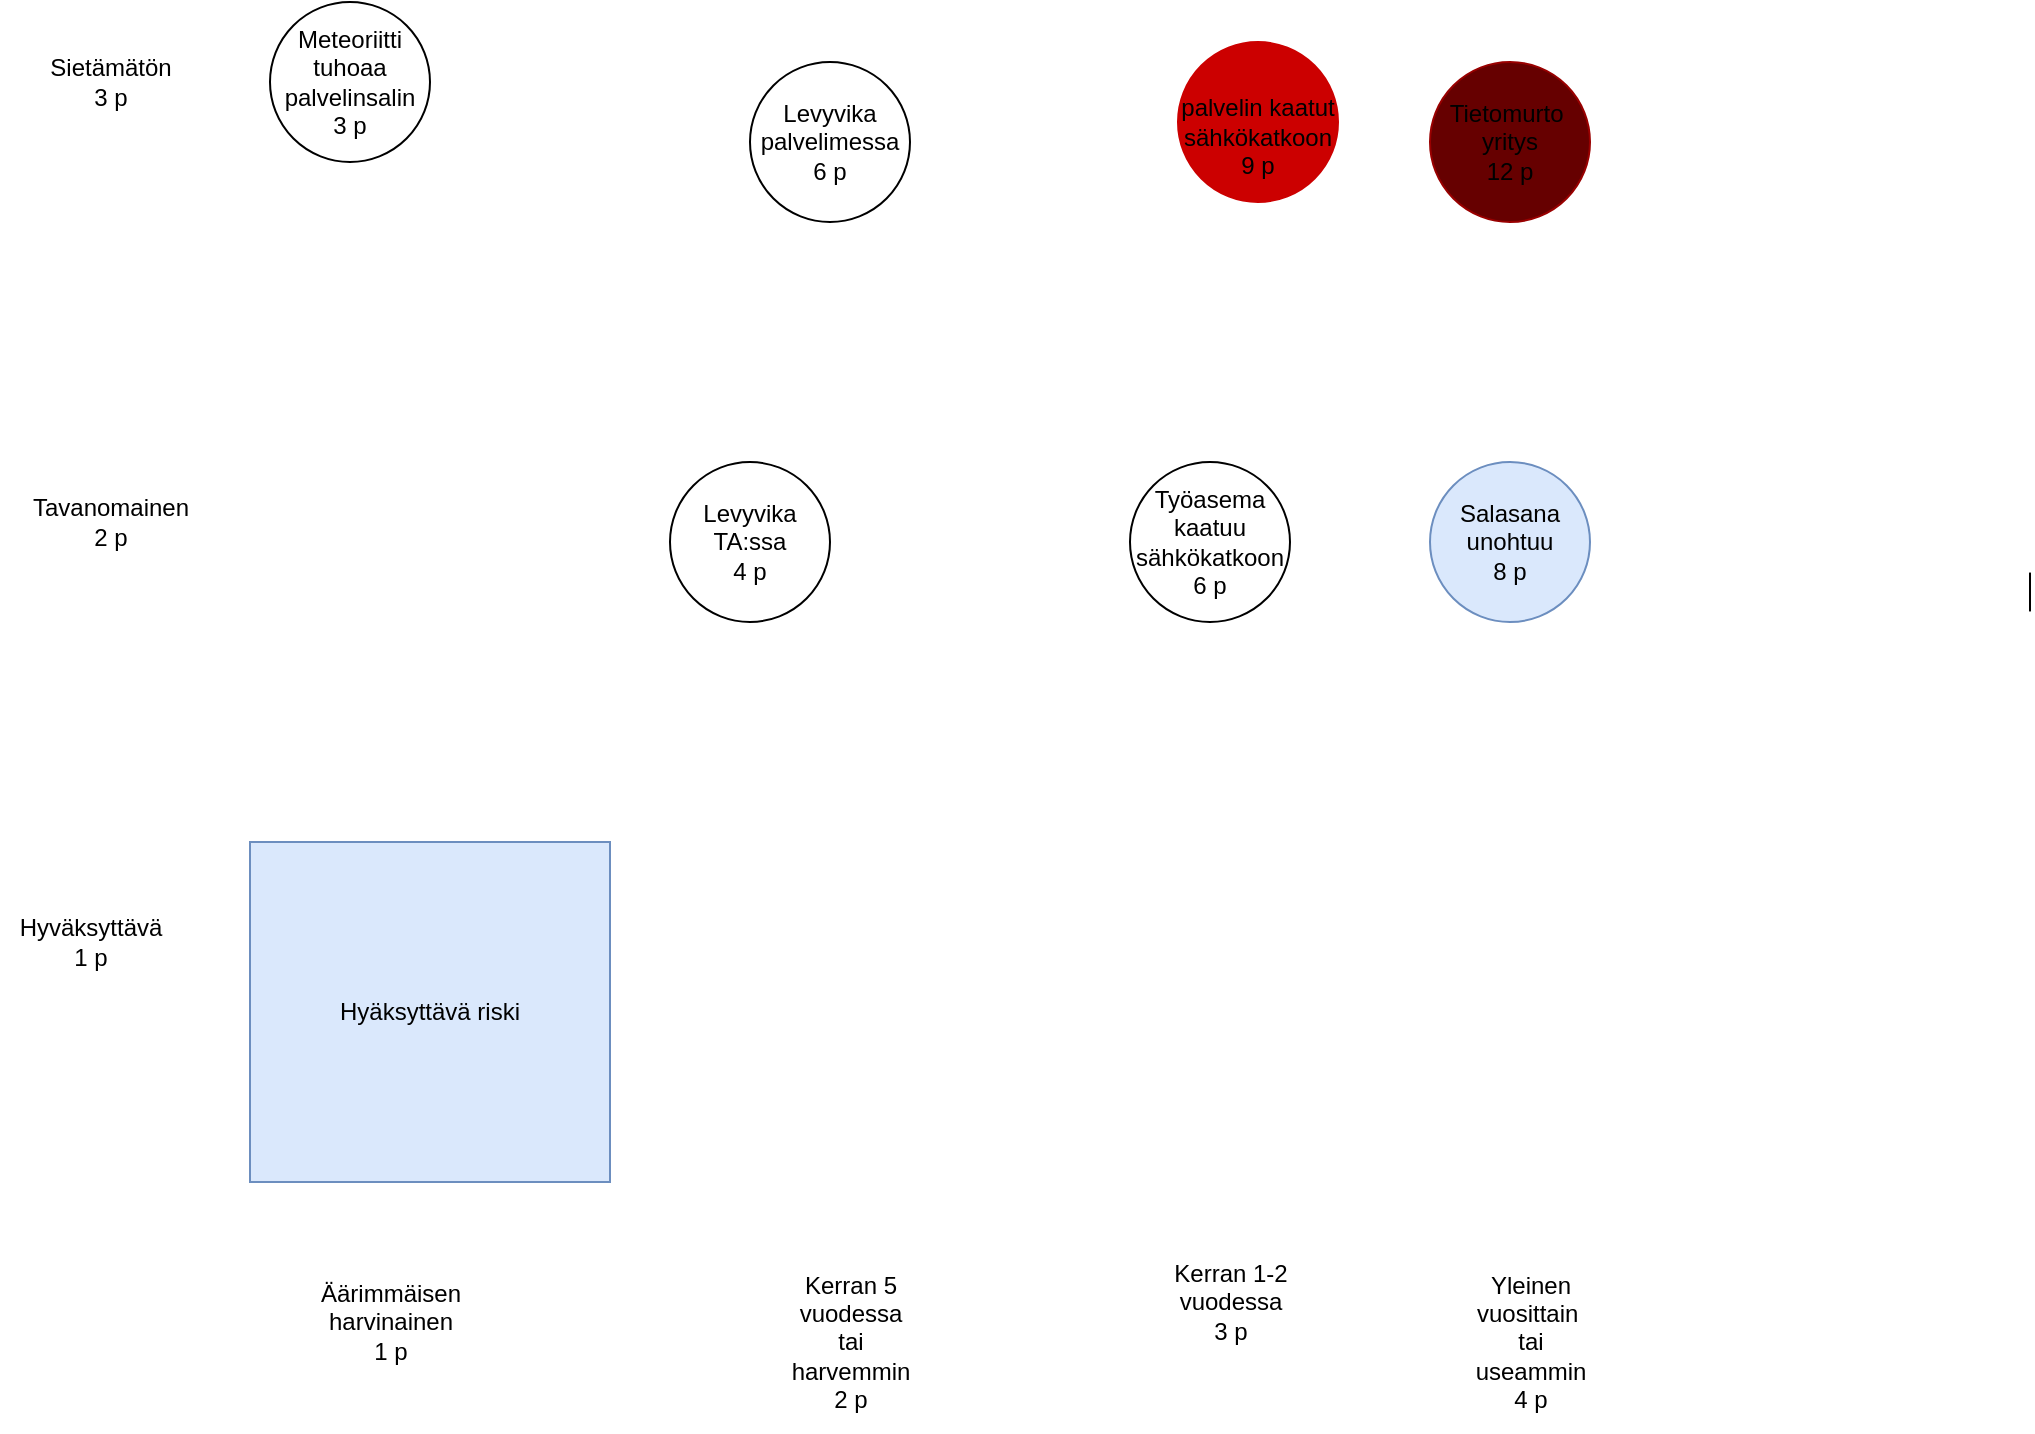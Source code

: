 <mxfile version="20.2.3" type="device"><diagram id="Q2sU0YMneuYVVCNxe2be" name="Page-1"><mxGraphModel dx="1929" dy="802" grid="1" gridSize="10" guides="1" tooltips="1" connect="1" arrows="1" fold="1" page="1" pageScale="1" pageWidth="827" pageHeight="1169" math="0" shadow="0"><root><mxCell id="0"/><mxCell id="1" parent="0"/><mxCell id="6JhZkZY5V6CLCeMRI3tZ-2" value="" style="endArrow=none;html=1;rounded=0;" edge="1" parent="1"><mxGeometry width="50" height="50" relative="1" as="geometry"><mxPoint x="1010" y="365.412" as="sourcePoint"/><mxPoint x="1010" y="384.588" as="targetPoint"/></mxGeometry></mxCell><mxCell id="6JhZkZY5V6CLCeMRI3tZ-10" value="Sietämätön&lt;br&gt;3 p" style="text;html=1;align=center;verticalAlign=middle;resizable=0;points=[];autosize=1;strokeColor=none;fillColor=none;" vertex="1" parent="1"><mxGeometry x="10" y="100" width="80" height="40" as="geometry"/></mxCell><mxCell id="6JhZkZY5V6CLCeMRI3tZ-12" value="Hyväksyttävä&lt;br&gt;1 p" style="text;html=1;align=center;verticalAlign=middle;resizable=0;points=[];autosize=1;strokeColor=none;fillColor=none;" vertex="1" parent="1"><mxGeometry x="-5" y="530" width="90" height="40" as="geometry"/></mxCell><mxCell id="6JhZkZY5V6CLCeMRI3tZ-13" value="Tavanomainen&lt;br&gt;2 p" style="text;html=1;align=center;verticalAlign=middle;resizable=0;points=[];autosize=1;strokeColor=none;fillColor=none;" vertex="1" parent="1"><mxGeometry y="320" width="100" height="40" as="geometry"/></mxCell><mxCell id="6JhZkZY5V6CLCeMRI3tZ-14" value="Äärimmäisen&lt;br&gt;harvinainen&lt;br&gt;1 p" style="text;html=1;align=center;verticalAlign=middle;resizable=0;points=[];autosize=1;strokeColor=none;fillColor=none;" vertex="1" parent="1"><mxGeometry x="145" y="710" width="90" height="60" as="geometry"/></mxCell><mxCell id="6JhZkZY5V6CLCeMRI3tZ-15" value="Kerran 5&lt;br&gt;vuodessa&lt;br&gt;tai&lt;br&gt;harvemmin&lt;br&gt;2 p" style="text;html=1;align=center;verticalAlign=middle;resizable=0;points=[];autosize=1;strokeColor=none;fillColor=none;" vertex="1" parent="1"><mxGeometry x="380" y="705" width="80" height="90" as="geometry"/></mxCell><mxCell id="6JhZkZY5V6CLCeMRI3tZ-16" value="Kerran 1-2&lt;br&gt;vuodessa&lt;br&gt;3 p" style="text;html=1;align=center;verticalAlign=middle;resizable=0;points=[];autosize=1;strokeColor=none;fillColor=none;" vertex="1" parent="1"><mxGeometry x="570" y="700" width="80" height="60" as="geometry"/></mxCell><mxCell id="6JhZkZY5V6CLCeMRI3tZ-17" value="Yleinen&lt;br&gt;vuosittain&amp;nbsp;&lt;br&gt;tai&lt;br&gt;useammin&lt;br&gt;4 p" style="text;html=1;align=center;verticalAlign=middle;resizable=0;points=[];autosize=1;strokeColor=none;fillColor=none;" vertex="1" parent="1"><mxGeometry x="720" y="705" width="80" height="90" as="geometry"/></mxCell><mxCell id="6JhZkZY5V6CLCeMRI3tZ-18" value="" style="endArrow=none;html=1;rounded=0;" edge="1" parent="1"><mxGeometry width="50" height="50" relative="1" as="geometry"><mxPoint x="1010" y="365.412" as="sourcePoint"/><mxPoint x="1010" y="384.588" as="targetPoint"/></mxGeometry></mxCell><mxCell id="6JhZkZY5V6CLCeMRI3tZ-20" value="Salasana&lt;br&gt;unohtuu&lt;br&gt;8 p" style="ellipse;whiteSpace=wrap;html=1;aspect=fixed;fillColor=#dae8fc;strokeColor=#6c8ebf;" vertex="1" parent="1"><mxGeometry x="710" y="310" width="80" height="80" as="geometry"/></mxCell><mxCell id="6JhZkZY5V6CLCeMRI3tZ-22" value="Työasema&lt;br&gt;kaatuu&lt;br&gt;sähkökatkoon&lt;br&gt;6 p" style="ellipse;whiteSpace=wrap;html=1;aspect=fixed;" vertex="1" parent="1"><mxGeometry x="560" y="310" width="80" height="80" as="geometry"/></mxCell><mxCell id="6JhZkZY5V6CLCeMRI3tZ-23" value="&lt;br&gt;palvelin kaatut sähkökatkoon&lt;br&gt;9 p" style="ellipse;whiteSpace=wrap;html=1;aspect=fixed;strokeColor=#CC0000;fillColor=#CC0000;" vertex="1" parent="1"><mxGeometry x="584" y="100" width="80" height="80" as="geometry"/></mxCell><mxCell id="6JhZkZY5V6CLCeMRI3tZ-25" value="Levyvika&lt;br&gt;TA:ssa&lt;br&gt;4 p" style="ellipse;whiteSpace=wrap;html=1;aspect=fixed;" vertex="1" parent="1"><mxGeometry x="330" y="310" width="80" height="80" as="geometry"/></mxCell><mxCell id="6JhZkZY5V6CLCeMRI3tZ-26" value="Levyvika&lt;br&gt;palvelimessa&lt;br&gt;6 p" style="ellipse;whiteSpace=wrap;html=1;aspect=fixed;" vertex="1" parent="1"><mxGeometry x="370" y="110" width="80" height="80" as="geometry"/></mxCell><mxCell id="6JhZkZY5V6CLCeMRI3tZ-27" value="Meteoriitti&lt;br&gt;tuhoaa&lt;br&gt;palvelinsalin&lt;br&gt;3 p" style="ellipse;whiteSpace=wrap;html=1;aspect=fixed;" vertex="1" parent="1"><mxGeometry x="130" y="80" width="80" height="80" as="geometry"/></mxCell><mxCell id="6JhZkZY5V6CLCeMRI3tZ-29" value="Hyäksyttävä riski" style="rounded=0;whiteSpace=wrap;html=1;fillColor=#dae8fc;strokeColor=#6c8ebf;" vertex="1" parent="1"><mxGeometry x="120" y="500" width="180" height="170" as="geometry"/></mxCell><mxCell id="6JhZkZY5V6CLCeMRI3tZ-30" value="Tietomurto&amp;nbsp;&lt;br&gt;yritys&lt;br&gt;12 p" style="ellipse;whiteSpace=wrap;html=1;aspect=fixed;strokeColor=#990000;fillColor=#660000;" vertex="1" parent="1"><mxGeometry x="710" y="110" width="80" height="80" as="geometry"/></mxCell></root></mxGraphModel></diagram></mxfile>